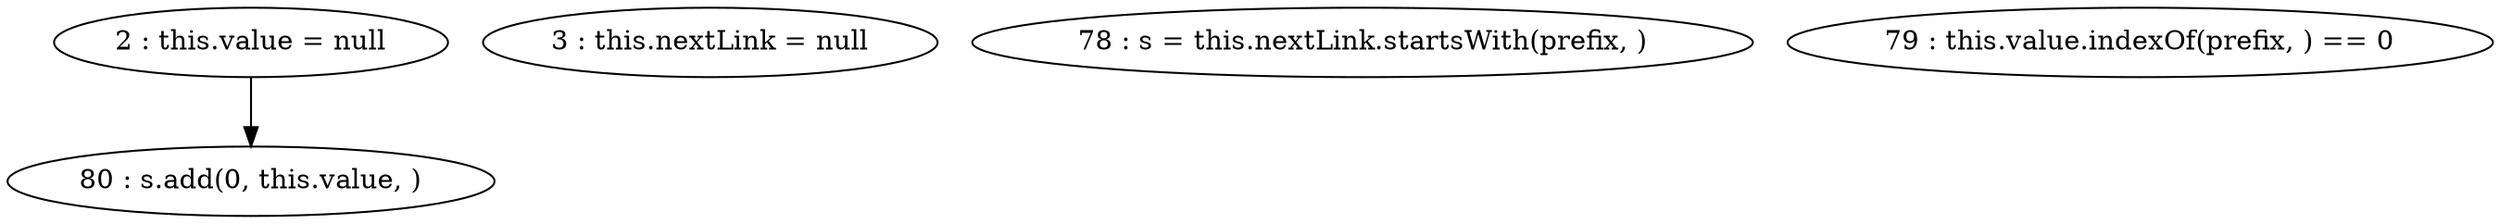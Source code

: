 digraph G {
"2 : this.value = null"
"2 : this.value = null" -> "80 : s.add(0, this.value, )"
"3 : this.nextLink = null"
"78 : s = this.nextLink.startsWith(prefix, )"
"79 : this.value.indexOf(prefix, ) == 0"
"80 : s.add(0, this.value, )"
}